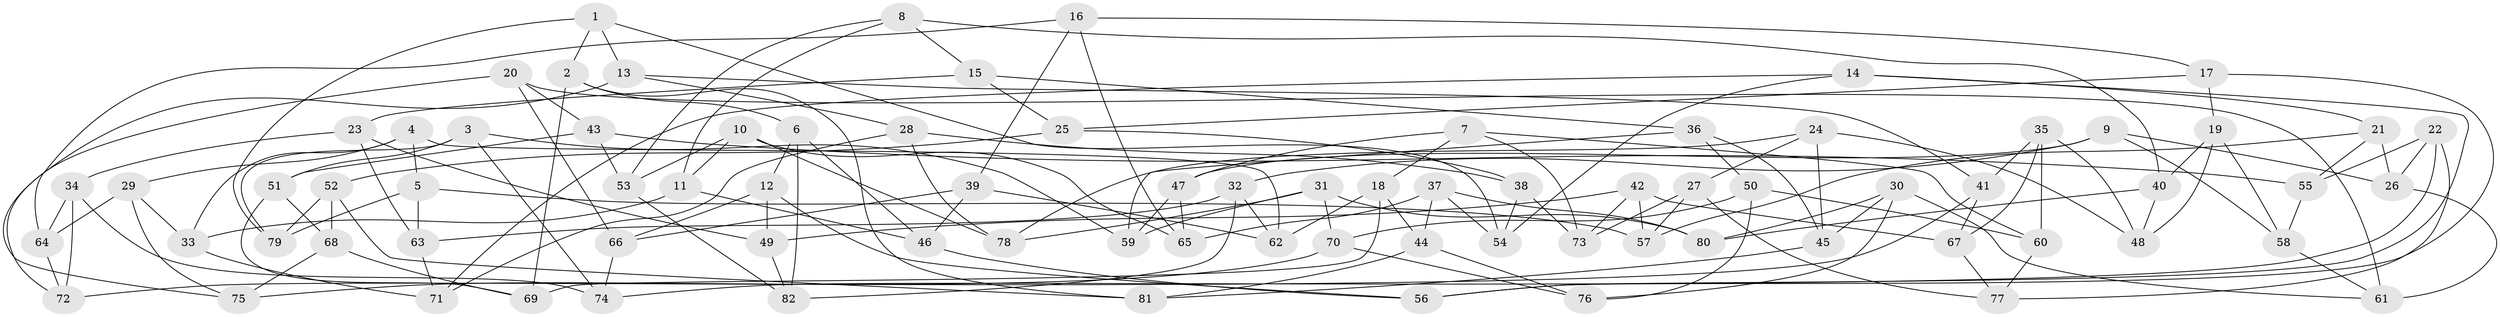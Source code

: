 // Generated by graph-tools (version 1.1) at 2025/38/03/09/25 02:38:17]
// undirected, 82 vertices, 164 edges
graph export_dot {
graph [start="1"]
  node [color=gray90,style=filled];
  1;
  2;
  3;
  4;
  5;
  6;
  7;
  8;
  9;
  10;
  11;
  12;
  13;
  14;
  15;
  16;
  17;
  18;
  19;
  20;
  21;
  22;
  23;
  24;
  25;
  26;
  27;
  28;
  29;
  30;
  31;
  32;
  33;
  34;
  35;
  36;
  37;
  38;
  39;
  40;
  41;
  42;
  43;
  44;
  45;
  46;
  47;
  48;
  49;
  50;
  51;
  52;
  53;
  54;
  55;
  56;
  57;
  58;
  59;
  60;
  61;
  62;
  63;
  64;
  65;
  66;
  67;
  68;
  69;
  70;
  71;
  72;
  73;
  74;
  75;
  76;
  77;
  78;
  79;
  80;
  81;
  82;
  1 -- 13;
  1 -- 54;
  1 -- 79;
  1 -- 2;
  2 -- 81;
  2 -- 6;
  2 -- 69;
  3 -- 59;
  3 -- 74;
  3 -- 51;
  3 -- 79;
  4 -- 5;
  4 -- 62;
  4 -- 29;
  4 -- 33;
  5 -- 79;
  5 -- 63;
  5 -- 57;
  6 -- 46;
  6 -- 82;
  6 -- 12;
  7 -- 18;
  7 -- 60;
  7 -- 47;
  7 -- 73;
  8 -- 11;
  8 -- 53;
  8 -- 15;
  8 -- 40;
  9 -- 26;
  9 -- 32;
  9 -- 47;
  9 -- 58;
  10 -- 53;
  10 -- 11;
  10 -- 65;
  10 -- 78;
  11 -- 33;
  11 -- 46;
  12 -- 56;
  12 -- 49;
  12 -- 66;
  13 -- 28;
  13 -- 72;
  13 -- 41;
  14 -- 21;
  14 -- 54;
  14 -- 71;
  14 -- 56;
  15 -- 25;
  15 -- 36;
  15 -- 23;
  16 -- 39;
  16 -- 17;
  16 -- 65;
  16 -- 64;
  17 -- 56;
  17 -- 25;
  17 -- 19;
  18 -- 44;
  18 -- 69;
  18 -- 62;
  19 -- 40;
  19 -- 48;
  19 -- 58;
  20 -- 43;
  20 -- 61;
  20 -- 75;
  20 -- 66;
  21 -- 26;
  21 -- 57;
  21 -- 55;
  22 -- 74;
  22 -- 77;
  22 -- 26;
  22 -- 55;
  23 -- 49;
  23 -- 63;
  23 -- 34;
  24 -- 78;
  24 -- 48;
  24 -- 27;
  24 -- 45;
  25 -- 38;
  25 -- 52;
  26 -- 61;
  27 -- 77;
  27 -- 73;
  27 -- 57;
  28 -- 71;
  28 -- 38;
  28 -- 78;
  29 -- 75;
  29 -- 33;
  29 -- 64;
  30 -- 45;
  30 -- 80;
  30 -- 61;
  30 -- 76;
  31 -- 70;
  31 -- 59;
  31 -- 80;
  31 -- 78;
  32 -- 62;
  32 -- 63;
  32 -- 82;
  33 -- 71;
  34 -- 64;
  34 -- 74;
  34 -- 72;
  35 -- 60;
  35 -- 48;
  35 -- 41;
  35 -- 67;
  36 -- 45;
  36 -- 50;
  36 -- 59;
  37 -- 44;
  37 -- 65;
  37 -- 54;
  37 -- 80;
  38 -- 73;
  38 -- 54;
  39 -- 46;
  39 -- 62;
  39 -- 66;
  40 -- 80;
  40 -- 48;
  41 -- 67;
  41 -- 72;
  42 -- 57;
  42 -- 49;
  42 -- 73;
  42 -- 67;
  43 -- 53;
  43 -- 51;
  43 -- 55;
  44 -- 81;
  44 -- 76;
  45 -- 81;
  46 -- 56;
  47 -- 65;
  47 -- 59;
  49 -- 82;
  50 -- 70;
  50 -- 76;
  50 -- 60;
  51 -- 68;
  51 -- 69;
  52 -- 81;
  52 -- 68;
  52 -- 79;
  53 -- 82;
  55 -- 58;
  58 -- 61;
  60 -- 77;
  63 -- 71;
  64 -- 72;
  66 -- 74;
  67 -- 77;
  68 -- 69;
  68 -- 75;
  70 -- 76;
  70 -- 75;
}
